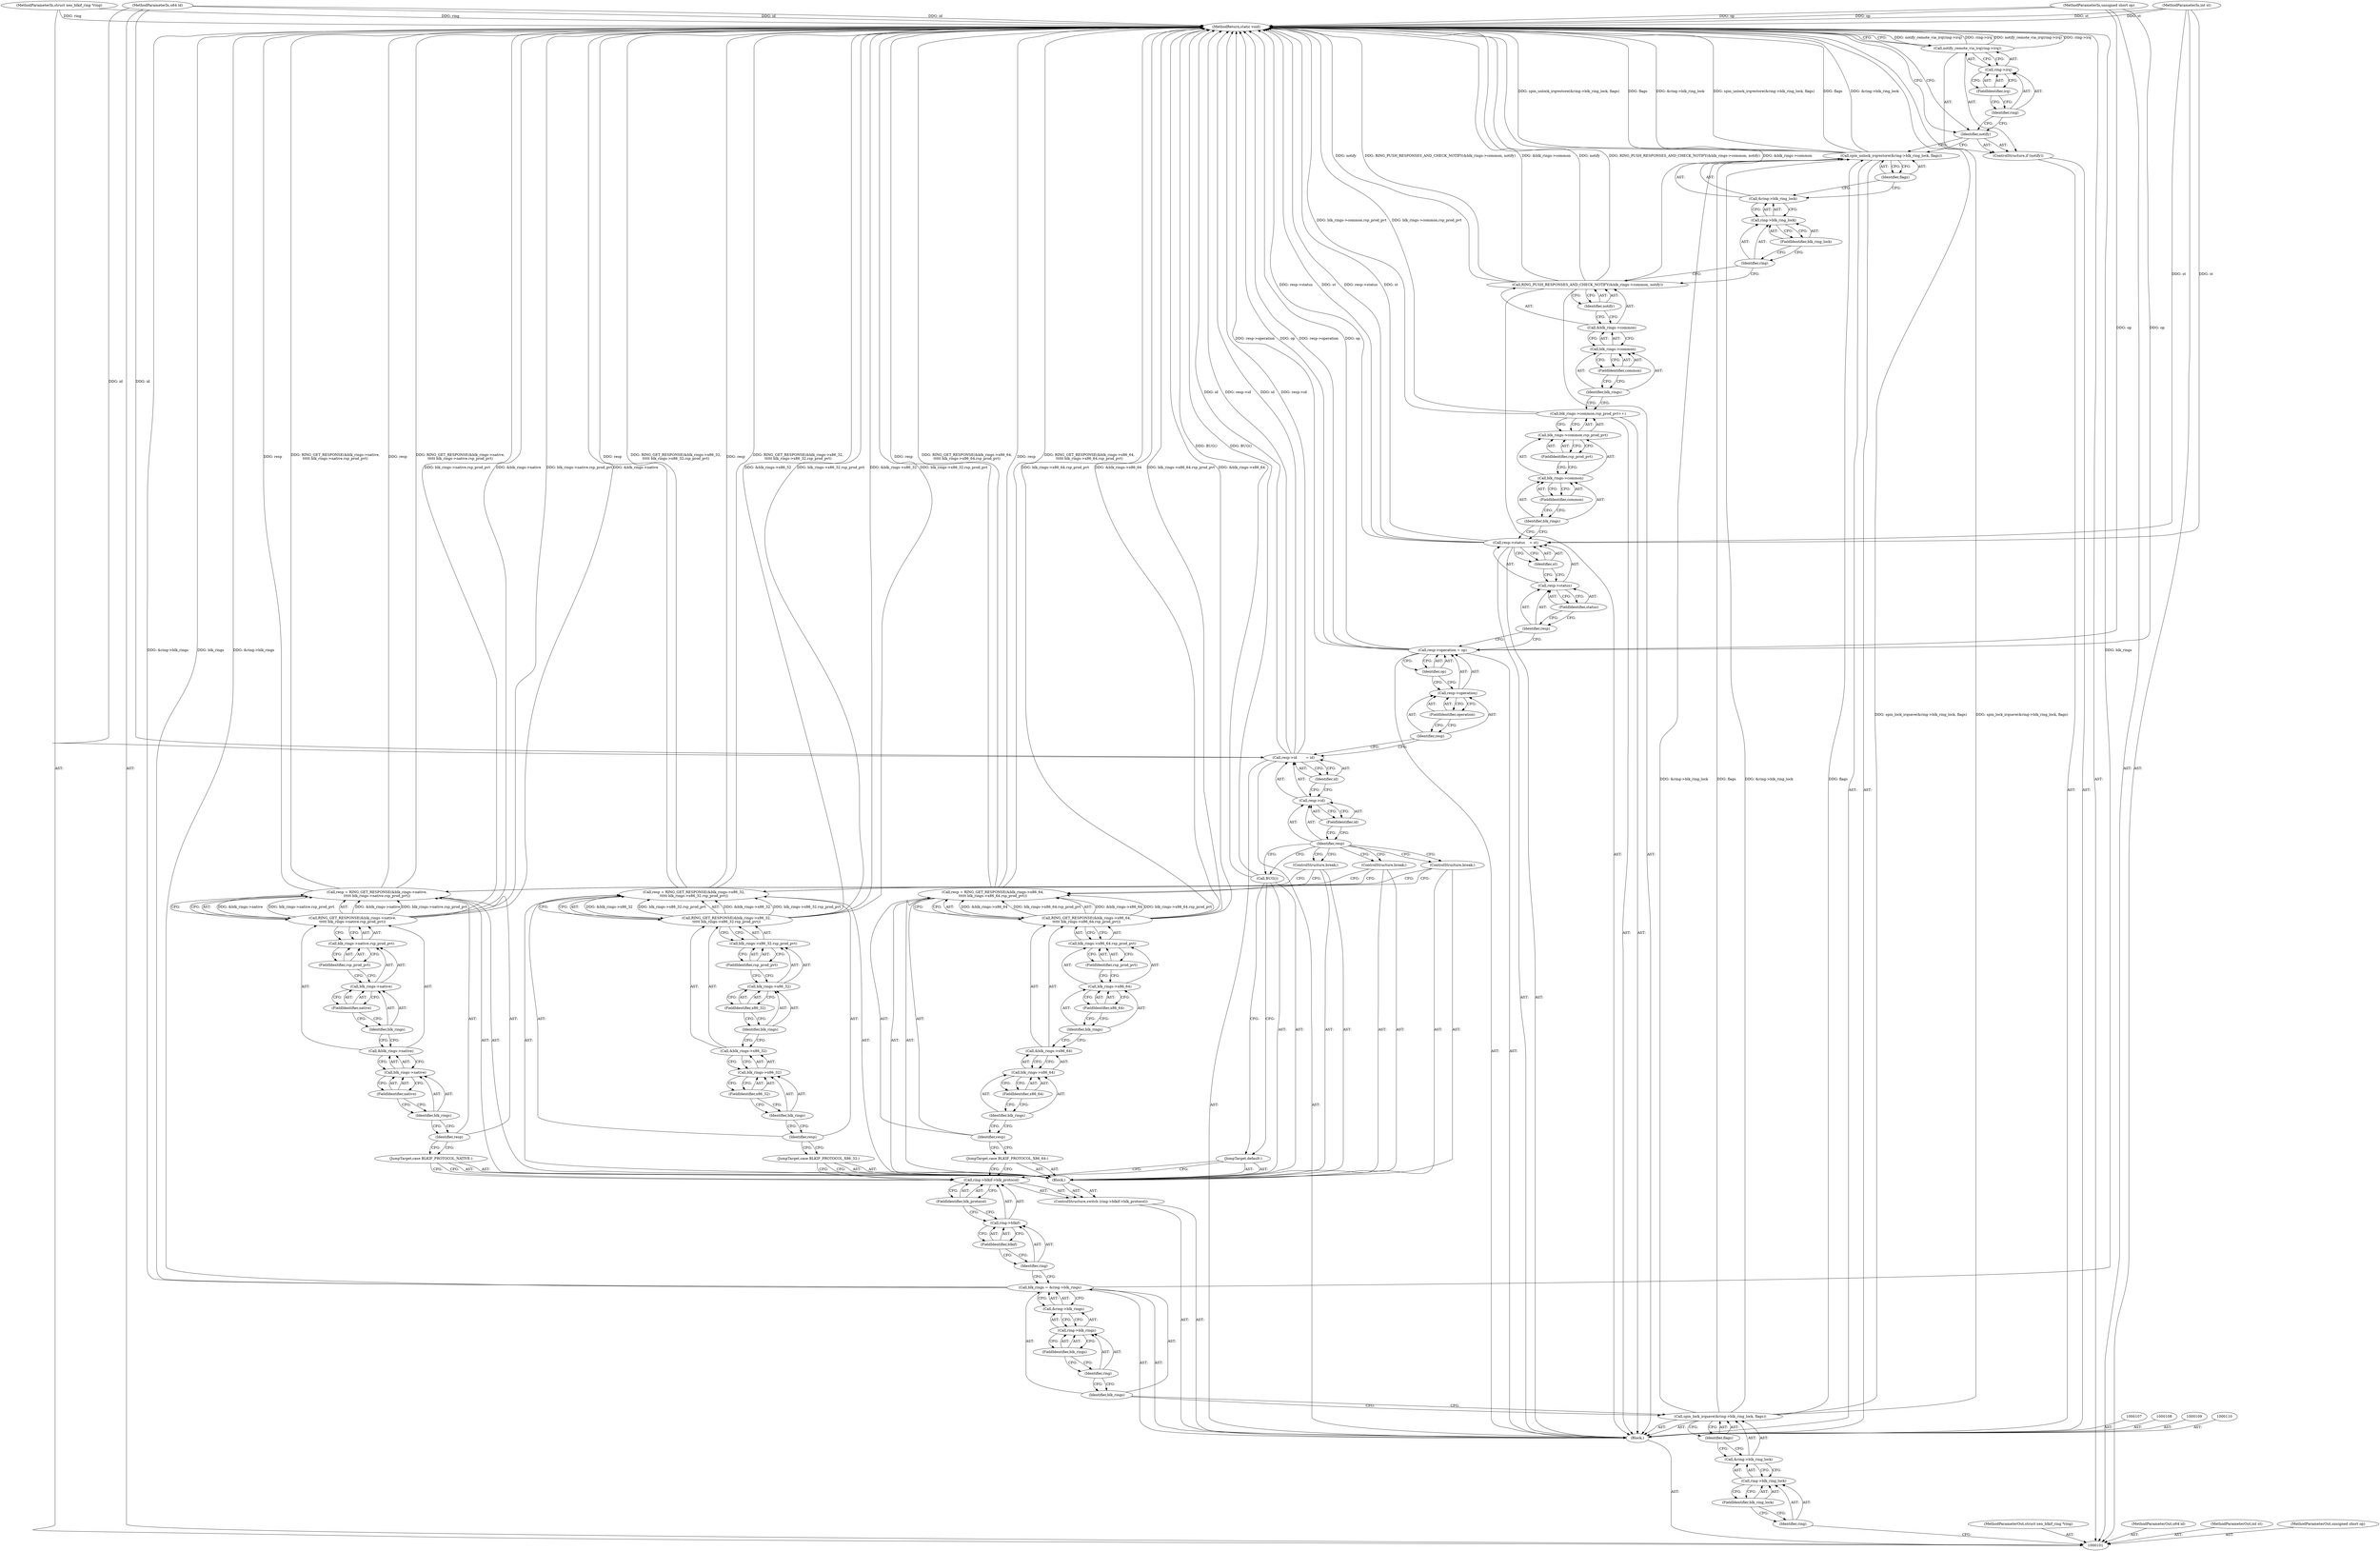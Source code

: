 digraph "0_linux_089bc0143f489bd3a4578bdff5f4ca68fb26f341" {
"1000213" [label="(MethodReturn,static void)"];
"1000102" [label="(MethodParameterIn,struct xen_blkif_ring *ring)"];
"1000274" [label="(MethodParameterOut,struct xen_blkif_ring *ring)"];
"1000103" [label="(MethodParameterIn,u64 id)"];
"1000275" [label="(MethodParameterOut,u64 id)"];
"1000119" [label="(Call,&ring->blk_rings)"];
"1000120" [label="(Call,ring->blk_rings)"];
"1000121" [label="(Identifier,ring)"];
"1000117" [label="(Call,blk_rings = &ring->blk_rings)"];
"1000118" [label="(Identifier,blk_rings)"];
"1000122" [label="(FieldIdentifier,blk_rings)"];
"1000124" [label="(Call,ring->blkif->blk_protocol)"];
"1000125" [label="(Call,ring->blkif)"];
"1000126" [label="(Identifier,ring)"];
"1000127" [label="(FieldIdentifier,blkif)"];
"1000123" [label="(ControlStructure,switch (ring->blkif->blk_protocol))"];
"1000128" [label="(FieldIdentifier,blk_protocol)"];
"1000129" [label="(Block,)"];
"1000130" [label="(JumpTarget,case BLKIF_PROTOCOL_NATIVE:)"];
"1000131" [label="(Call,resp = RING_GET_RESPONSE(&blk_rings->native,\n\t\t\t\t\t blk_rings->native.rsp_prod_pvt))"];
"1000132" [label="(Identifier,resp)"];
"1000134" [label="(Call,&blk_rings->native)"];
"1000135" [label="(Call,blk_rings->native)"];
"1000136" [label="(Identifier,blk_rings)"];
"1000137" [label="(FieldIdentifier,native)"];
"1000133" [label="(Call,RING_GET_RESPONSE(&blk_rings->native,\n\t\t\t\t\t blk_rings->native.rsp_prod_pvt))"];
"1000141" [label="(FieldIdentifier,native)"];
"1000142" [label="(FieldIdentifier,rsp_prod_pvt)"];
"1000138" [label="(Call,blk_rings->native.rsp_prod_pvt)"];
"1000139" [label="(Call,blk_rings->native)"];
"1000140" [label="(Identifier,blk_rings)"];
"1000143" [label="(ControlStructure,break;)"];
"1000144" [label="(JumpTarget,case BLKIF_PROTOCOL_X86_32:)"];
"1000145" [label="(Call,resp = RING_GET_RESPONSE(&blk_rings->x86_32,\n\t\t\t\t\t blk_rings->x86_32.rsp_prod_pvt))"];
"1000146" [label="(Identifier,resp)"];
"1000148" [label="(Call,&blk_rings->x86_32)"];
"1000149" [label="(Call,blk_rings->x86_32)"];
"1000150" [label="(Identifier,blk_rings)"];
"1000151" [label="(FieldIdentifier,x86_32)"];
"1000147" [label="(Call,RING_GET_RESPONSE(&blk_rings->x86_32,\n\t\t\t\t\t blk_rings->x86_32.rsp_prod_pvt))"];
"1000155" [label="(FieldIdentifier,x86_32)"];
"1000156" [label="(FieldIdentifier,rsp_prod_pvt)"];
"1000152" [label="(Call,blk_rings->x86_32.rsp_prod_pvt)"];
"1000153" [label="(Call,blk_rings->x86_32)"];
"1000154" [label="(Identifier,blk_rings)"];
"1000105" [label="(MethodParameterIn,int st)"];
"1000277" [label="(MethodParameterOut,int st)"];
"1000104" [label="(MethodParameterIn,unsigned short op)"];
"1000276" [label="(MethodParameterOut,unsigned short op)"];
"1000157" [label="(ControlStructure,break;)"];
"1000158" [label="(JumpTarget,case BLKIF_PROTOCOL_X86_64:)"];
"1000159" [label="(Call,resp = RING_GET_RESPONSE(&blk_rings->x86_64,\n\t\t\t\t\t blk_rings->x86_64.rsp_prod_pvt))"];
"1000160" [label="(Identifier,resp)"];
"1000162" [label="(Call,&blk_rings->x86_64)"];
"1000163" [label="(Call,blk_rings->x86_64)"];
"1000164" [label="(Identifier,blk_rings)"];
"1000165" [label="(FieldIdentifier,x86_64)"];
"1000161" [label="(Call,RING_GET_RESPONSE(&blk_rings->x86_64,\n\t\t\t\t\t blk_rings->x86_64.rsp_prod_pvt))"];
"1000169" [label="(FieldIdentifier,x86_64)"];
"1000170" [label="(FieldIdentifier,rsp_prod_pvt)"];
"1000166" [label="(Call,blk_rings->x86_64.rsp_prod_pvt)"];
"1000167" [label="(Call,blk_rings->x86_64)"];
"1000168" [label="(Identifier,blk_rings)"];
"1000171" [label="(ControlStructure,break;)"];
"1000172" [label="(JumpTarget,default:)"];
"1000173" [label="(Call,BUG())"];
"1000174" [label="(Call,resp->id        = id)"];
"1000175" [label="(Call,resp->id)"];
"1000176" [label="(Identifier,resp)"];
"1000178" [label="(Identifier,id)"];
"1000177" [label="(FieldIdentifier,id)"];
"1000106" [label="(Block,)"];
"1000179" [label="(Call,resp->operation = op)"];
"1000180" [label="(Call,resp->operation)"];
"1000181" [label="(Identifier,resp)"];
"1000183" [label="(Identifier,op)"];
"1000182" [label="(FieldIdentifier,operation)"];
"1000184" [label="(Call,resp->status    = st)"];
"1000185" [label="(Call,resp->status)"];
"1000186" [label="(Identifier,resp)"];
"1000188" [label="(Identifier,st)"];
"1000187" [label="(FieldIdentifier,status)"];
"1000193" [label="(FieldIdentifier,common)"];
"1000189" [label="(Call,blk_rings->common.rsp_prod_pvt++)"];
"1000190" [label="(Call,blk_rings->common.rsp_prod_pvt)"];
"1000191" [label="(Call,blk_rings->common)"];
"1000192" [label="(Identifier,blk_rings)"];
"1000194" [label="(FieldIdentifier,rsp_prod_pvt)"];
"1000195" [label="(Call,RING_PUSH_RESPONSES_AND_CHECK_NOTIFY(&blk_rings->common, notify))"];
"1000196" [label="(Call,&blk_rings->common)"];
"1000197" [label="(Call,blk_rings->common)"];
"1000198" [label="(Identifier,blk_rings)"];
"1000199" [label="(FieldIdentifier,common)"];
"1000200" [label="(Identifier,notify)"];
"1000201" [label="(Call,spin_unlock_irqrestore(&ring->blk_ring_lock, flags))"];
"1000202" [label="(Call,&ring->blk_ring_lock)"];
"1000203" [label="(Call,ring->blk_ring_lock)"];
"1000204" [label="(Identifier,ring)"];
"1000205" [label="(FieldIdentifier,blk_ring_lock)"];
"1000206" [label="(Identifier,flags)"];
"1000207" [label="(ControlStructure,if (notify))"];
"1000208" [label="(Identifier,notify)"];
"1000209" [label="(Call,notify_remote_via_irq(ring->irq))"];
"1000210" [label="(Call,ring->irq)"];
"1000211" [label="(Identifier,ring)"];
"1000212" [label="(FieldIdentifier,irq)"];
"1000111" [label="(Call,spin_lock_irqsave(&ring->blk_ring_lock, flags))"];
"1000112" [label="(Call,&ring->blk_ring_lock)"];
"1000113" [label="(Call,ring->blk_ring_lock)"];
"1000114" [label="(Identifier,ring)"];
"1000115" [label="(FieldIdentifier,blk_ring_lock)"];
"1000116" [label="(Identifier,flags)"];
"1000213" -> "1000101"  [label="AST: "];
"1000213" -> "1000209"  [label="CFG: "];
"1000213" -> "1000208"  [label="CFG: "];
"1000201" -> "1000213"  [label="DDG: spin_unlock_irqrestore(&ring->blk_ring_lock, flags)"];
"1000201" -> "1000213"  [label="DDG: flags"];
"1000201" -> "1000213"  [label="DDG: &ring->blk_ring_lock"];
"1000209" -> "1000213"  [label="DDG: notify_remote_via_irq(ring->irq)"];
"1000209" -> "1000213"  [label="DDG: ring->irq"];
"1000184" -> "1000213"  [label="DDG: resp->status"];
"1000184" -> "1000213"  [label="DDG: st"];
"1000189" -> "1000213"  [label="DDG: blk_rings->common.rsp_prod_pvt"];
"1000195" -> "1000213"  [label="DDG: notify"];
"1000195" -> "1000213"  [label="DDG: RING_PUSH_RESPONSES_AND_CHECK_NOTIFY(&blk_rings->common, notify)"];
"1000195" -> "1000213"  [label="DDG: &blk_rings->common"];
"1000105" -> "1000213"  [label="DDG: st"];
"1000179" -> "1000213"  [label="DDG: resp->operation"];
"1000179" -> "1000213"  [label="DDG: op"];
"1000147" -> "1000213"  [label="DDG: &blk_rings->x86_32"];
"1000147" -> "1000213"  [label="DDG: blk_rings->x86_32.rsp_prod_pvt"];
"1000117" -> "1000213"  [label="DDG: blk_rings"];
"1000117" -> "1000213"  [label="DDG: &ring->blk_rings"];
"1000173" -> "1000213"  [label="DDG: BUG()"];
"1000133" -> "1000213"  [label="DDG: blk_rings->native.rsp_prod_pvt"];
"1000133" -> "1000213"  [label="DDG: &blk_rings->native"];
"1000174" -> "1000213"  [label="DDG: id"];
"1000174" -> "1000213"  [label="DDG: resp->id"];
"1000104" -> "1000213"  [label="DDG: op"];
"1000159" -> "1000213"  [label="DDG: resp"];
"1000159" -> "1000213"  [label="DDG: RING_GET_RESPONSE(&blk_rings->x86_64,\n\t\t\t\t\t blk_rings->x86_64.rsp_prod_pvt)"];
"1000131" -> "1000213"  [label="DDG: resp"];
"1000131" -> "1000213"  [label="DDG: RING_GET_RESPONSE(&blk_rings->native,\n\t\t\t\t\t blk_rings->native.rsp_prod_pvt)"];
"1000161" -> "1000213"  [label="DDG: blk_rings->x86_64.rsp_prod_pvt"];
"1000161" -> "1000213"  [label="DDG: &blk_rings->x86_64"];
"1000103" -> "1000213"  [label="DDG: id"];
"1000102" -> "1000213"  [label="DDG: ring"];
"1000145" -> "1000213"  [label="DDG: resp"];
"1000145" -> "1000213"  [label="DDG: RING_GET_RESPONSE(&blk_rings->x86_32,\n\t\t\t\t\t blk_rings->x86_32.rsp_prod_pvt)"];
"1000111" -> "1000213"  [label="DDG: spin_lock_irqsave(&ring->blk_ring_lock, flags)"];
"1000102" -> "1000101"  [label="AST: "];
"1000102" -> "1000213"  [label="DDG: ring"];
"1000274" -> "1000101"  [label="AST: "];
"1000103" -> "1000101"  [label="AST: "];
"1000103" -> "1000213"  [label="DDG: id"];
"1000103" -> "1000174"  [label="DDG: id"];
"1000275" -> "1000101"  [label="AST: "];
"1000119" -> "1000117"  [label="AST: "];
"1000119" -> "1000120"  [label="CFG: "];
"1000120" -> "1000119"  [label="AST: "];
"1000117" -> "1000119"  [label="CFG: "];
"1000120" -> "1000119"  [label="AST: "];
"1000120" -> "1000122"  [label="CFG: "];
"1000121" -> "1000120"  [label="AST: "];
"1000122" -> "1000120"  [label="AST: "];
"1000119" -> "1000120"  [label="CFG: "];
"1000121" -> "1000120"  [label="AST: "];
"1000121" -> "1000118"  [label="CFG: "];
"1000122" -> "1000121"  [label="CFG: "];
"1000117" -> "1000106"  [label="AST: "];
"1000117" -> "1000119"  [label="CFG: "];
"1000118" -> "1000117"  [label="AST: "];
"1000119" -> "1000117"  [label="AST: "];
"1000126" -> "1000117"  [label="CFG: "];
"1000117" -> "1000213"  [label="DDG: blk_rings"];
"1000117" -> "1000213"  [label="DDG: &ring->blk_rings"];
"1000118" -> "1000117"  [label="AST: "];
"1000118" -> "1000111"  [label="CFG: "];
"1000121" -> "1000118"  [label="CFG: "];
"1000122" -> "1000120"  [label="AST: "];
"1000122" -> "1000121"  [label="CFG: "];
"1000120" -> "1000122"  [label="CFG: "];
"1000124" -> "1000123"  [label="AST: "];
"1000124" -> "1000128"  [label="CFG: "];
"1000125" -> "1000124"  [label="AST: "];
"1000128" -> "1000124"  [label="AST: "];
"1000130" -> "1000124"  [label="CFG: "];
"1000144" -> "1000124"  [label="CFG: "];
"1000158" -> "1000124"  [label="CFG: "];
"1000172" -> "1000124"  [label="CFG: "];
"1000125" -> "1000124"  [label="AST: "];
"1000125" -> "1000127"  [label="CFG: "];
"1000126" -> "1000125"  [label="AST: "];
"1000127" -> "1000125"  [label="AST: "];
"1000128" -> "1000125"  [label="CFG: "];
"1000126" -> "1000125"  [label="AST: "];
"1000126" -> "1000117"  [label="CFG: "];
"1000127" -> "1000126"  [label="CFG: "];
"1000127" -> "1000125"  [label="AST: "];
"1000127" -> "1000126"  [label="CFG: "];
"1000125" -> "1000127"  [label="CFG: "];
"1000123" -> "1000106"  [label="AST: "];
"1000124" -> "1000123"  [label="AST: "];
"1000129" -> "1000123"  [label="AST: "];
"1000128" -> "1000124"  [label="AST: "];
"1000128" -> "1000125"  [label="CFG: "];
"1000124" -> "1000128"  [label="CFG: "];
"1000129" -> "1000123"  [label="AST: "];
"1000130" -> "1000129"  [label="AST: "];
"1000131" -> "1000129"  [label="AST: "];
"1000143" -> "1000129"  [label="AST: "];
"1000144" -> "1000129"  [label="AST: "];
"1000145" -> "1000129"  [label="AST: "];
"1000157" -> "1000129"  [label="AST: "];
"1000158" -> "1000129"  [label="AST: "];
"1000159" -> "1000129"  [label="AST: "];
"1000171" -> "1000129"  [label="AST: "];
"1000172" -> "1000129"  [label="AST: "];
"1000173" -> "1000129"  [label="AST: "];
"1000130" -> "1000129"  [label="AST: "];
"1000130" -> "1000124"  [label="CFG: "];
"1000132" -> "1000130"  [label="CFG: "];
"1000131" -> "1000129"  [label="AST: "];
"1000131" -> "1000133"  [label="CFG: "];
"1000132" -> "1000131"  [label="AST: "];
"1000133" -> "1000131"  [label="AST: "];
"1000143" -> "1000131"  [label="CFG: "];
"1000131" -> "1000213"  [label="DDG: resp"];
"1000131" -> "1000213"  [label="DDG: RING_GET_RESPONSE(&blk_rings->native,\n\t\t\t\t\t blk_rings->native.rsp_prod_pvt)"];
"1000133" -> "1000131"  [label="DDG: &blk_rings->native"];
"1000133" -> "1000131"  [label="DDG: blk_rings->native.rsp_prod_pvt"];
"1000132" -> "1000131"  [label="AST: "];
"1000132" -> "1000130"  [label="CFG: "];
"1000136" -> "1000132"  [label="CFG: "];
"1000134" -> "1000133"  [label="AST: "];
"1000134" -> "1000135"  [label="CFG: "];
"1000135" -> "1000134"  [label="AST: "];
"1000140" -> "1000134"  [label="CFG: "];
"1000135" -> "1000134"  [label="AST: "];
"1000135" -> "1000137"  [label="CFG: "];
"1000136" -> "1000135"  [label="AST: "];
"1000137" -> "1000135"  [label="AST: "];
"1000134" -> "1000135"  [label="CFG: "];
"1000136" -> "1000135"  [label="AST: "];
"1000136" -> "1000132"  [label="CFG: "];
"1000137" -> "1000136"  [label="CFG: "];
"1000137" -> "1000135"  [label="AST: "];
"1000137" -> "1000136"  [label="CFG: "];
"1000135" -> "1000137"  [label="CFG: "];
"1000133" -> "1000131"  [label="AST: "];
"1000133" -> "1000138"  [label="CFG: "];
"1000134" -> "1000133"  [label="AST: "];
"1000138" -> "1000133"  [label="AST: "];
"1000131" -> "1000133"  [label="CFG: "];
"1000133" -> "1000213"  [label="DDG: blk_rings->native.rsp_prod_pvt"];
"1000133" -> "1000213"  [label="DDG: &blk_rings->native"];
"1000133" -> "1000131"  [label="DDG: &blk_rings->native"];
"1000133" -> "1000131"  [label="DDG: blk_rings->native.rsp_prod_pvt"];
"1000141" -> "1000139"  [label="AST: "];
"1000141" -> "1000140"  [label="CFG: "];
"1000139" -> "1000141"  [label="CFG: "];
"1000142" -> "1000138"  [label="AST: "];
"1000142" -> "1000139"  [label="CFG: "];
"1000138" -> "1000142"  [label="CFG: "];
"1000138" -> "1000133"  [label="AST: "];
"1000138" -> "1000142"  [label="CFG: "];
"1000139" -> "1000138"  [label="AST: "];
"1000142" -> "1000138"  [label="AST: "];
"1000133" -> "1000138"  [label="CFG: "];
"1000139" -> "1000138"  [label="AST: "];
"1000139" -> "1000141"  [label="CFG: "];
"1000140" -> "1000139"  [label="AST: "];
"1000141" -> "1000139"  [label="AST: "];
"1000142" -> "1000139"  [label="CFG: "];
"1000140" -> "1000139"  [label="AST: "];
"1000140" -> "1000134"  [label="CFG: "];
"1000141" -> "1000140"  [label="CFG: "];
"1000143" -> "1000129"  [label="AST: "];
"1000143" -> "1000131"  [label="CFG: "];
"1000176" -> "1000143"  [label="CFG: "];
"1000144" -> "1000129"  [label="AST: "];
"1000144" -> "1000124"  [label="CFG: "];
"1000146" -> "1000144"  [label="CFG: "];
"1000145" -> "1000129"  [label="AST: "];
"1000145" -> "1000147"  [label="CFG: "];
"1000146" -> "1000145"  [label="AST: "];
"1000147" -> "1000145"  [label="AST: "];
"1000157" -> "1000145"  [label="CFG: "];
"1000145" -> "1000213"  [label="DDG: resp"];
"1000145" -> "1000213"  [label="DDG: RING_GET_RESPONSE(&blk_rings->x86_32,\n\t\t\t\t\t blk_rings->x86_32.rsp_prod_pvt)"];
"1000147" -> "1000145"  [label="DDG: &blk_rings->x86_32"];
"1000147" -> "1000145"  [label="DDG: blk_rings->x86_32.rsp_prod_pvt"];
"1000146" -> "1000145"  [label="AST: "];
"1000146" -> "1000144"  [label="CFG: "];
"1000150" -> "1000146"  [label="CFG: "];
"1000148" -> "1000147"  [label="AST: "];
"1000148" -> "1000149"  [label="CFG: "];
"1000149" -> "1000148"  [label="AST: "];
"1000154" -> "1000148"  [label="CFG: "];
"1000149" -> "1000148"  [label="AST: "];
"1000149" -> "1000151"  [label="CFG: "];
"1000150" -> "1000149"  [label="AST: "];
"1000151" -> "1000149"  [label="AST: "];
"1000148" -> "1000149"  [label="CFG: "];
"1000150" -> "1000149"  [label="AST: "];
"1000150" -> "1000146"  [label="CFG: "];
"1000151" -> "1000150"  [label="CFG: "];
"1000151" -> "1000149"  [label="AST: "];
"1000151" -> "1000150"  [label="CFG: "];
"1000149" -> "1000151"  [label="CFG: "];
"1000147" -> "1000145"  [label="AST: "];
"1000147" -> "1000152"  [label="CFG: "];
"1000148" -> "1000147"  [label="AST: "];
"1000152" -> "1000147"  [label="AST: "];
"1000145" -> "1000147"  [label="CFG: "];
"1000147" -> "1000213"  [label="DDG: &blk_rings->x86_32"];
"1000147" -> "1000213"  [label="DDG: blk_rings->x86_32.rsp_prod_pvt"];
"1000147" -> "1000145"  [label="DDG: &blk_rings->x86_32"];
"1000147" -> "1000145"  [label="DDG: blk_rings->x86_32.rsp_prod_pvt"];
"1000155" -> "1000153"  [label="AST: "];
"1000155" -> "1000154"  [label="CFG: "];
"1000153" -> "1000155"  [label="CFG: "];
"1000156" -> "1000152"  [label="AST: "];
"1000156" -> "1000153"  [label="CFG: "];
"1000152" -> "1000156"  [label="CFG: "];
"1000152" -> "1000147"  [label="AST: "];
"1000152" -> "1000156"  [label="CFG: "];
"1000153" -> "1000152"  [label="AST: "];
"1000156" -> "1000152"  [label="AST: "];
"1000147" -> "1000152"  [label="CFG: "];
"1000153" -> "1000152"  [label="AST: "];
"1000153" -> "1000155"  [label="CFG: "];
"1000154" -> "1000153"  [label="AST: "];
"1000155" -> "1000153"  [label="AST: "];
"1000156" -> "1000153"  [label="CFG: "];
"1000154" -> "1000153"  [label="AST: "];
"1000154" -> "1000148"  [label="CFG: "];
"1000155" -> "1000154"  [label="CFG: "];
"1000105" -> "1000101"  [label="AST: "];
"1000105" -> "1000213"  [label="DDG: st"];
"1000105" -> "1000184"  [label="DDG: st"];
"1000277" -> "1000101"  [label="AST: "];
"1000104" -> "1000101"  [label="AST: "];
"1000104" -> "1000213"  [label="DDG: op"];
"1000104" -> "1000179"  [label="DDG: op"];
"1000276" -> "1000101"  [label="AST: "];
"1000157" -> "1000129"  [label="AST: "];
"1000157" -> "1000145"  [label="CFG: "];
"1000176" -> "1000157"  [label="CFG: "];
"1000158" -> "1000129"  [label="AST: "];
"1000158" -> "1000124"  [label="CFG: "];
"1000160" -> "1000158"  [label="CFG: "];
"1000159" -> "1000129"  [label="AST: "];
"1000159" -> "1000161"  [label="CFG: "];
"1000160" -> "1000159"  [label="AST: "];
"1000161" -> "1000159"  [label="AST: "];
"1000171" -> "1000159"  [label="CFG: "];
"1000159" -> "1000213"  [label="DDG: resp"];
"1000159" -> "1000213"  [label="DDG: RING_GET_RESPONSE(&blk_rings->x86_64,\n\t\t\t\t\t blk_rings->x86_64.rsp_prod_pvt)"];
"1000161" -> "1000159"  [label="DDG: &blk_rings->x86_64"];
"1000161" -> "1000159"  [label="DDG: blk_rings->x86_64.rsp_prod_pvt"];
"1000160" -> "1000159"  [label="AST: "];
"1000160" -> "1000158"  [label="CFG: "];
"1000164" -> "1000160"  [label="CFG: "];
"1000162" -> "1000161"  [label="AST: "];
"1000162" -> "1000163"  [label="CFG: "];
"1000163" -> "1000162"  [label="AST: "];
"1000168" -> "1000162"  [label="CFG: "];
"1000163" -> "1000162"  [label="AST: "];
"1000163" -> "1000165"  [label="CFG: "];
"1000164" -> "1000163"  [label="AST: "];
"1000165" -> "1000163"  [label="AST: "];
"1000162" -> "1000163"  [label="CFG: "];
"1000164" -> "1000163"  [label="AST: "];
"1000164" -> "1000160"  [label="CFG: "];
"1000165" -> "1000164"  [label="CFG: "];
"1000165" -> "1000163"  [label="AST: "];
"1000165" -> "1000164"  [label="CFG: "];
"1000163" -> "1000165"  [label="CFG: "];
"1000161" -> "1000159"  [label="AST: "];
"1000161" -> "1000166"  [label="CFG: "];
"1000162" -> "1000161"  [label="AST: "];
"1000166" -> "1000161"  [label="AST: "];
"1000159" -> "1000161"  [label="CFG: "];
"1000161" -> "1000213"  [label="DDG: blk_rings->x86_64.rsp_prod_pvt"];
"1000161" -> "1000213"  [label="DDG: &blk_rings->x86_64"];
"1000161" -> "1000159"  [label="DDG: &blk_rings->x86_64"];
"1000161" -> "1000159"  [label="DDG: blk_rings->x86_64.rsp_prod_pvt"];
"1000169" -> "1000167"  [label="AST: "];
"1000169" -> "1000168"  [label="CFG: "];
"1000167" -> "1000169"  [label="CFG: "];
"1000170" -> "1000166"  [label="AST: "];
"1000170" -> "1000167"  [label="CFG: "];
"1000166" -> "1000170"  [label="CFG: "];
"1000166" -> "1000161"  [label="AST: "];
"1000166" -> "1000170"  [label="CFG: "];
"1000167" -> "1000166"  [label="AST: "];
"1000170" -> "1000166"  [label="AST: "];
"1000161" -> "1000166"  [label="CFG: "];
"1000167" -> "1000166"  [label="AST: "];
"1000167" -> "1000169"  [label="CFG: "];
"1000168" -> "1000167"  [label="AST: "];
"1000169" -> "1000167"  [label="AST: "];
"1000170" -> "1000167"  [label="CFG: "];
"1000168" -> "1000167"  [label="AST: "];
"1000168" -> "1000162"  [label="CFG: "];
"1000169" -> "1000168"  [label="CFG: "];
"1000171" -> "1000129"  [label="AST: "];
"1000171" -> "1000159"  [label="CFG: "];
"1000176" -> "1000171"  [label="CFG: "];
"1000172" -> "1000129"  [label="AST: "];
"1000172" -> "1000124"  [label="CFG: "];
"1000173" -> "1000172"  [label="CFG: "];
"1000173" -> "1000129"  [label="AST: "];
"1000173" -> "1000172"  [label="CFG: "];
"1000176" -> "1000173"  [label="CFG: "];
"1000173" -> "1000213"  [label="DDG: BUG()"];
"1000174" -> "1000106"  [label="AST: "];
"1000174" -> "1000178"  [label="CFG: "];
"1000175" -> "1000174"  [label="AST: "];
"1000178" -> "1000174"  [label="AST: "];
"1000181" -> "1000174"  [label="CFG: "];
"1000174" -> "1000213"  [label="DDG: id"];
"1000174" -> "1000213"  [label="DDG: resp->id"];
"1000103" -> "1000174"  [label="DDG: id"];
"1000175" -> "1000174"  [label="AST: "];
"1000175" -> "1000177"  [label="CFG: "];
"1000176" -> "1000175"  [label="AST: "];
"1000177" -> "1000175"  [label="AST: "];
"1000178" -> "1000175"  [label="CFG: "];
"1000176" -> "1000175"  [label="AST: "];
"1000176" -> "1000143"  [label="CFG: "];
"1000176" -> "1000157"  [label="CFG: "];
"1000176" -> "1000171"  [label="CFG: "];
"1000176" -> "1000173"  [label="CFG: "];
"1000177" -> "1000176"  [label="CFG: "];
"1000178" -> "1000174"  [label="AST: "];
"1000178" -> "1000175"  [label="CFG: "];
"1000174" -> "1000178"  [label="CFG: "];
"1000177" -> "1000175"  [label="AST: "];
"1000177" -> "1000176"  [label="CFG: "];
"1000175" -> "1000177"  [label="CFG: "];
"1000106" -> "1000101"  [label="AST: "];
"1000107" -> "1000106"  [label="AST: "];
"1000108" -> "1000106"  [label="AST: "];
"1000109" -> "1000106"  [label="AST: "];
"1000110" -> "1000106"  [label="AST: "];
"1000111" -> "1000106"  [label="AST: "];
"1000117" -> "1000106"  [label="AST: "];
"1000123" -> "1000106"  [label="AST: "];
"1000174" -> "1000106"  [label="AST: "];
"1000179" -> "1000106"  [label="AST: "];
"1000184" -> "1000106"  [label="AST: "];
"1000189" -> "1000106"  [label="AST: "];
"1000195" -> "1000106"  [label="AST: "];
"1000201" -> "1000106"  [label="AST: "];
"1000207" -> "1000106"  [label="AST: "];
"1000179" -> "1000106"  [label="AST: "];
"1000179" -> "1000183"  [label="CFG: "];
"1000180" -> "1000179"  [label="AST: "];
"1000183" -> "1000179"  [label="AST: "];
"1000186" -> "1000179"  [label="CFG: "];
"1000179" -> "1000213"  [label="DDG: resp->operation"];
"1000179" -> "1000213"  [label="DDG: op"];
"1000104" -> "1000179"  [label="DDG: op"];
"1000180" -> "1000179"  [label="AST: "];
"1000180" -> "1000182"  [label="CFG: "];
"1000181" -> "1000180"  [label="AST: "];
"1000182" -> "1000180"  [label="AST: "];
"1000183" -> "1000180"  [label="CFG: "];
"1000181" -> "1000180"  [label="AST: "];
"1000181" -> "1000174"  [label="CFG: "];
"1000182" -> "1000181"  [label="CFG: "];
"1000183" -> "1000179"  [label="AST: "];
"1000183" -> "1000180"  [label="CFG: "];
"1000179" -> "1000183"  [label="CFG: "];
"1000182" -> "1000180"  [label="AST: "];
"1000182" -> "1000181"  [label="CFG: "];
"1000180" -> "1000182"  [label="CFG: "];
"1000184" -> "1000106"  [label="AST: "];
"1000184" -> "1000188"  [label="CFG: "];
"1000185" -> "1000184"  [label="AST: "];
"1000188" -> "1000184"  [label="AST: "];
"1000192" -> "1000184"  [label="CFG: "];
"1000184" -> "1000213"  [label="DDG: resp->status"];
"1000184" -> "1000213"  [label="DDG: st"];
"1000105" -> "1000184"  [label="DDG: st"];
"1000185" -> "1000184"  [label="AST: "];
"1000185" -> "1000187"  [label="CFG: "];
"1000186" -> "1000185"  [label="AST: "];
"1000187" -> "1000185"  [label="AST: "];
"1000188" -> "1000185"  [label="CFG: "];
"1000186" -> "1000185"  [label="AST: "];
"1000186" -> "1000179"  [label="CFG: "];
"1000187" -> "1000186"  [label="CFG: "];
"1000188" -> "1000184"  [label="AST: "];
"1000188" -> "1000185"  [label="CFG: "];
"1000184" -> "1000188"  [label="CFG: "];
"1000187" -> "1000185"  [label="AST: "];
"1000187" -> "1000186"  [label="CFG: "];
"1000185" -> "1000187"  [label="CFG: "];
"1000193" -> "1000191"  [label="AST: "];
"1000193" -> "1000192"  [label="CFG: "];
"1000191" -> "1000193"  [label="CFG: "];
"1000189" -> "1000106"  [label="AST: "];
"1000189" -> "1000190"  [label="CFG: "];
"1000190" -> "1000189"  [label="AST: "];
"1000198" -> "1000189"  [label="CFG: "];
"1000189" -> "1000213"  [label="DDG: blk_rings->common.rsp_prod_pvt"];
"1000190" -> "1000189"  [label="AST: "];
"1000190" -> "1000194"  [label="CFG: "];
"1000191" -> "1000190"  [label="AST: "];
"1000194" -> "1000190"  [label="AST: "];
"1000189" -> "1000190"  [label="CFG: "];
"1000191" -> "1000190"  [label="AST: "];
"1000191" -> "1000193"  [label="CFG: "];
"1000192" -> "1000191"  [label="AST: "];
"1000193" -> "1000191"  [label="AST: "];
"1000194" -> "1000191"  [label="CFG: "];
"1000192" -> "1000191"  [label="AST: "];
"1000192" -> "1000184"  [label="CFG: "];
"1000193" -> "1000192"  [label="CFG: "];
"1000194" -> "1000190"  [label="AST: "];
"1000194" -> "1000191"  [label="CFG: "];
"1000190" -> "1000194"  [label="CFG: "];
"1000195" -> "1000106"  [label="AST: "];
"1000195" -> "1000200"  [label="CFG: "];
"1000196" -> "1000195"  [label="AST: "];
"1000200" -> "1000195"  [label="AST: "];
"1000204" -> "1000195"  [label="CFG: "];
"1000195" -> "1000213"  [label="DDG: notify"];
"1000195" -> "1000213"  [label="DDG: RING_PUSH_RESPONSES_AND_CHECK_NOTIFY(&blk_rings->common, notify)"];
"1000195" -> "1000213"  [label="DDG: &blk_rings->common"];
"1000196" -> "1000195"  [label="AST: "];
"1000196" -> "1000197"  [label="CFG: "];
"1000197" -> "1000196"  [label="AST: "];
"1000200" -> "1000196"  [label="CFG: "];
"1000197" -> "1000196"  [label="AST: "];
"1000197" -> "1000199"  [label="CFG: "];
"1000198" -> "1000197"  [label="AST: "];
"1000199" -> "1000197"  [label="AST: "];
"1000196" -> "1000197"  [label="CFG: "];
"1000198" -> "1000197"  [label="AST: "];
"1000198" -> "1000189"  [label="CFG: "];
"1000199" -> "1000198"  [label="CFG: "];
"1000199" -> "1000197"  [label="AST: "];
"1000199" -> "1000198"  [label="CFG: "];
"1000197" -> "1000199"  [label="CFG: "];
"1000200" -> "1000195"  [label="AST: "];
"1000200" -> "1000196"  [label="CFG: "];
"1000195" -> "1000200"  [label="CFG: "];
"1000201" -> "1000106"  [label="AST: "];
"1000201" -> "1000206"  [label="CFG: "];
"1000202" -> "1000201"  [label="AST: "];
"1000206" -> "1000201"  [label="AST: "];
"1000208" -> "1000201"  [label="CFG: "];
"1000201" -> "1000213"  [label="DDG: spin_unlock_irqrestore(&ring->blk_ring_lock, flags)"];
"1000201" -> "1000213"  [label="DDG: flags"];
"1000201" -> "1000213"  [label="DDG: &ring->blk_ring_lock"];
"1000111" -> "1000201"  [label="DDG: &ring->blk_ring_lock"];
"1000111" -> "1000201"  [label="DDG: flags"];
"1000202" -> "1000201"  [label="AST: "];
"1000202" -> "1000203"  [label="CFG: "];
"1000203" -> "1000202"  [label="AST: "];
"1000206" -> "1000202"  [label="CFG: "];
"1000203" -> "1000202"  [label="AST: "];
"1000203" -> "1000205"  [label="CFG: "];
"1000204" -> "1000203"  [label="AST: "];
"1000205" -> "1000203"  [label="AST: "];
"1000202" -> "1000203"  [label="CFG: "];
"1000204" -> "1000203"  [label="AST: "];
"1000204" -> "1000195"  [label="CFG: "];
"1000205" -> "1000204"  [label="CFG: "];
"1000205" -> "1000203"  [label="AST: "];
"1000205" -> "1000204"  [label="CFG: "];
"1000203" -> "1000205"  [label="CFG: "];
"1000206" -> "1000201"  [label="AST: "];
"1000206" -> "1000202"  [label="CFG: "];
"1000201" -> "1000206"  [label="CFG: "];
"1000207" -> "1000106"  [label="AST: "];
"1000208" -> "1000207"  [label="AST: "];
"1000209" -> "1000207"  [label="AST: "];
"1000208" -> "1000207"  [label="AST: "];
"1000208" -> "1000201"  [label="CFG: "];
"1000211" -> "1000208"  [label="CFG: "];
"1000213" -> "1000208"  [label="CFG: "];
"1000209" -> "1000207"  [label="AST: "];
"1000209" -> "1000210"  [label="CFG: "];
"1000210" -> "1000209"  [label="AST: "];
"1000213" -> "1000209"  [label="CFG: "];
"1000209" -> "1000213"  [label="DDG: notify_remote_via_irq(ring->irq)"];
"1000209" -> "1000213"  [label="DDG: ring->irq"];
"1000210" -> "1000209"  [label="AST: "];
"1000210" -> "1000212"  [label="CFG: "];
"1000211" -> "1000210"  [label="AST: "];
"1000212" -> "1000210"  [label="AST: "];
"1000209" -> "1000210"  [label="CFG: "];
"1000211" -> "1000210"  [label="AST: "];
"1000211" -> "1000208"  [label="CFG: "];
"1000212" -> "1000211"  [label="CFG: "];
"1000212" -> "1000210"  [label="AST: "];
"1000212" -> "1000211"  [label="CFG: "];
"1000210" -> "1000212"  [label="CFG: "];
"1000111" -> "1000106"  [label="AST: "];
"1000111" -> "1000116"  [label="CFG: "];
"1000112" -> "1000111"  [label="AST: "];
"1000116" -> "1000111"  [label="AST: "];
"1000118" -> "1000111"  [label="CFG: "];
"1000111" -> "1000213"  [label="DDG: spin_lock_irqsave(&ring->blk_ring_lock, flags)"];
"1000111" -> "1000201"  [label="DDG: &ring->blk_ring_lock"];
"1000111" -> "1000201"  [label="DDG: flags"];
"1000112" -> "1000111"  [label="AST: "];
"1000112" -> "1000113"  [label="CFG: "];
"1000113" -> "1000112"  [label="AST: "];
"1000116" -> "1000112"  [label="CFG: "];
"1000113" -> "1000112"  [label="AST: "];
"1000113" -> "1000115"  [label="CFG: "];
"1000114" -> "1000113"  [label="AST: "];
"1000115" -> "1000113"  [label="AST: "];
"1000112" -> "1000113"  [label="CFG: "];
"1000114" -> "1000113"  [label="AST: "];
"1000114" -> "1000101"  [label="CFG: "];
"1000115" -> "1000114"  [label="CFG: "];
"1000115" -> "1000113"  [label="AST: "];
"1000115" -> "1000114"  [label="CFG: "];
"1000113" -> "1000115"  [label="CFG: "];
"1000116" -> "1000111"  [label="AST: "];
"1000116" -> "1000112"  [label="CFG: "];
"1000111" -> "1000116"  [label="CFG: "];
}
